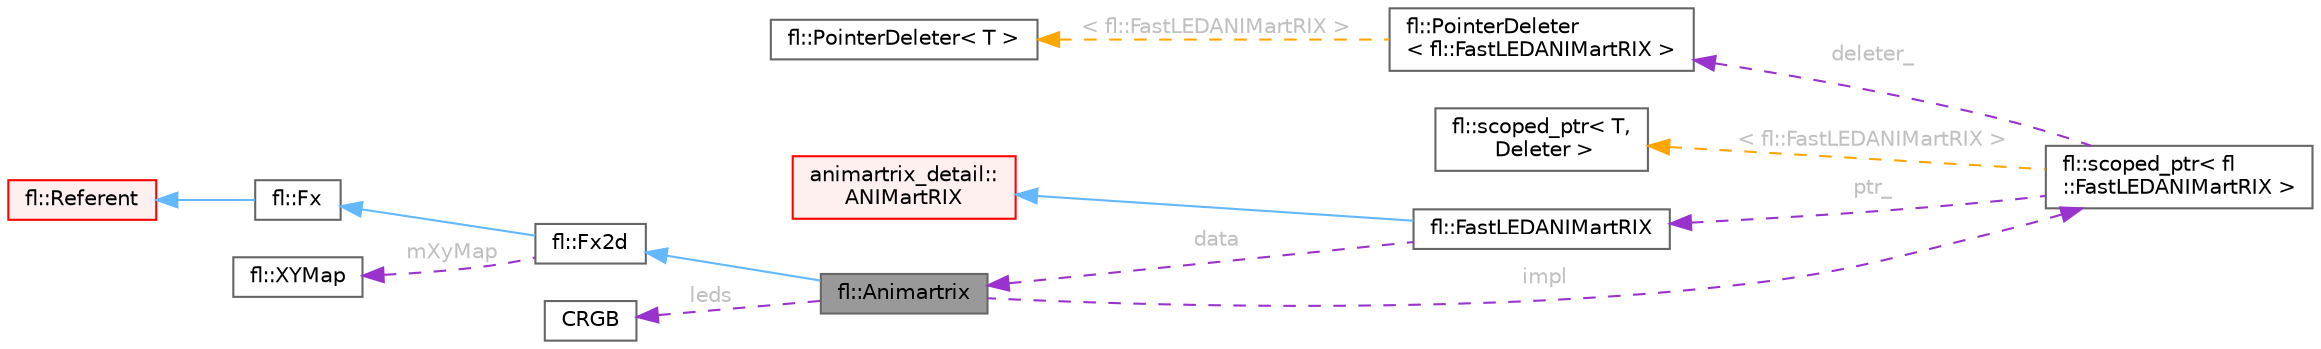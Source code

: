 digraph "fl::Animartrix"
{
 // LATEX_PDF_SIZE
  bgcolor="transparent";
  edge [fontname=Helvetica,fontsize=10,labelfontname=Helvetica,labelfontsize=10];
  node [fontname=Helvetica,fontsize=10,shape=box,height=0.2,width=0.4];
  rankdir="LR";
  Node1 [id="Node000001",label="fl::Animartrix",height=0.2,width=0.4,color="gray40", fillcolor="grey60", style="filled", fontcolor="black",tooltip=" "];
  Node2 -> Node1 [id="edge1_Node000001_Node000002",dir="back",color="steelblue1",style="solid",tooltip=" "];
  Node2 [id="Node000002",label="fl::Fx2d",height=0.2,width=0.4,color="gray40", fillcolor="white", style="filled",URL="$d7/d3e/classfl_1_1_fx2d.html",tooltip=" "];
  Node3 -> Node2 [id="edge2_Node000002_Node000003",dir="back",color="steelblue1",style="solid",tooltip=" "];
  Node3 [id="Node000003",label="fl::Fx",height=0.2,width=0.4,color="gray40", fillcolor="white", style="filled",URL="$da/d5d/classfl_1_1_fx.html",tooltip=" "];
  Node4 -> Node3 [id="edge3_Node000003_Node000004",dir="back",color="steelblue1",style="solid",tooltip=" "];
  Node4 [id="Node000004",label="fl::Referent",height=0.2,width=0.4,color="red", fillcolor="#FFF0F0", style="filled",URL="$d6/d16/classfl_1_1_referent.html",tooltip=" "];
  Node11 -> Node2 [id="edge4_Node000002_Node000011",dir="back",color="darkorchid3",style="dashed",tooltip=" ",label=" mXyMap",fontcolor="grey" ];
  Node11 [id="Node000011",label="fl::XYMap",height=0.2,width=0.4,color="gray40", fillcolor="white", style="filled",URL="$d0/dce/classfl_1_1_x_y_map.html",tooltip=" "];
  Node12 -> Node1 [id="edge5_Node000001_Node000012",dir="back",color="darkorchid3",style="dashed",tooltip=" ",label=" impl",fontcolor="grey" ];
  Node12 [id="Node000012",label="fl::scoped_ptr\< fl\l::FastLEDANIMartRIX \>",height=0.2,width=0.4,color="gray40", fillcolor="white", style="filled",URL="$df/d0b/classfl_1_1scoped__ptr.html",tooltip=" "];
  Node13 -> Node12 [id="edge6_Node000012_Node000013",dir="back",color="darkorchid3",style="dashed",tooltip=" ",label=" ptr_",fontcolor="grey" ];
  Node13 [id="Node000013",label="fl::FastLEDANIMartRIX",height=0.2,width=0.4,color="gray40", fillcolor="white", style="filled",URL="$d1/dda/classfl_1_1_fast_l_e_d_a_n_i_mart_r_i_x.html",tooltip=" "];
  Node14 -> Node13 [id="edge7_Node000013_Node000014",dir="back",color="steelblue1",style="solid",tooltip=" "];
  Node14 [id="Node000014",label="animartrix_detail::\lANIMartRIX",height=0.2,width=0.4,color="red", fillcolor="#FFF0F0", style="filled",URL="$df/d5e/classanimartrix__detail_1_1_a_n_i_mart_r_i_x.html",tooltip=" "];
  Node1 -> Node13 [id="edge8_Node000013_Node000001",dir="back",color="darkorchid3",style="dashed",tooltip=" ",label=" data",fontcolor="grey" ];
  Node28 -> Node12 [id="edge9_Node000012_Node000028",dir="back",color="darkorchid3",style="dashed",tooltip=" ",label=" deleter_",fontcolor="grey" ];
  Node28 [id="Node000028",label="fl::PointerDeleter\l\< fl::FastLEDANIMartRIX \>",height=0.2,width=0.4,color="gray40", fillcolor="white", style="filled",URL="$d8/d3d/structfl_1_1_pointer_deleter.html",tooltip=" "];
  Node29 -> Node28 [id="edge10_Node000028_Node000029",dir="back",color="orange",style="dashed",tooltip=" ",label=" \< fl::FastLEDANIMartRIX \>",fontcolor="grey" ];
  Node29 [id="Node000029",label="fl::PointerDeleter\< T \>",height=0.2,width=0.4,color="gray40", fillcolor="white", style="filled",URL="$d8/d3d/structfl_1_1_pointer_deleter.html",tooltip=" "];
  Node30 -> Node12 [id="edge11_Node000012_Node000030",dir="back",color="orange",style="dashed",tooltip=" ",label=" \< fl::FastLEDANIMartRIX \>",fontcolor="grey" ];
  Node30 [id="Node000030",label="fl::scoped_ptr\< T,\l Deleter \>",height=0.2,width=0.4,color="gray40", fillcolor="white", style="filled",URL="$df/d0b/classfl_1_1scoped__ptr.html",tooltip=" "];
  Node31 -> Node1 [id="edge12_Node000001_Node000031",dir="back",color="darkorchid3",style="dashed",tooltip=" ",label=" leds",fontcolor="grey" ];
  Node31 [id="Node000031",label="CRGB",height=0.2,width=0.4,color="gray40", fillcolor="white", style="filled",URL="$d7/d82/struct_c_r_g_b.html",tooltip="Representation of an RGB pixel (Red, Green, Blue)"];
}
